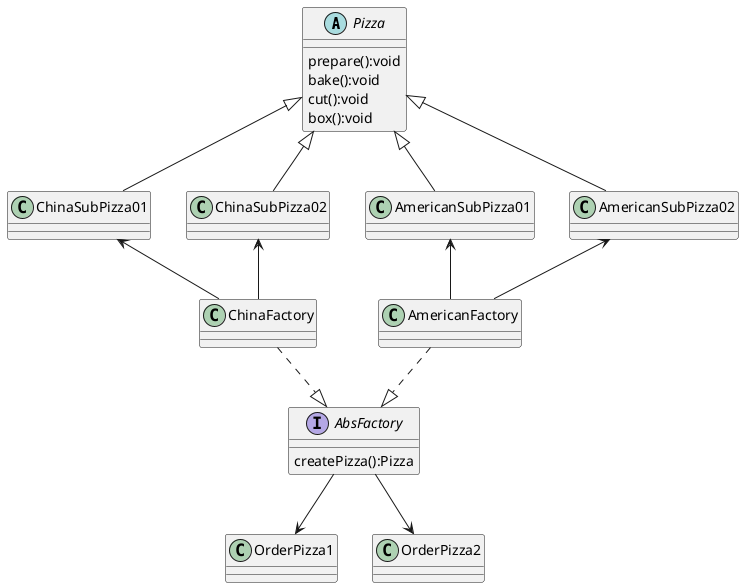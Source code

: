 @startuml

abstract class Pizza{
    prepare():void
    bake():void
    cut():void
    box():void
}

interface AbsFactory{
    createPizza():Pizza
}

Pizza <|-- ChinaSubPizza01
Pizza <|-- ChinaSubPizza02
Pizza <|-- AmericanSubPizza01
Pizza <|-- AmericanSubPizza02

ChinaSubPizza01<--ChinaFactory
ChinaSubPizza02<--ChinaFactory
AmericanSubPizza01<--AmericanFactory
AmericanSubPizza02<--AmericanFactory

ChinaFactory..|>AbsFactory
AmericanFactory..|>AbsFactory

AbsFactory-->OrderPizza1
AbsFactory-->OrderPizza2


@enduml